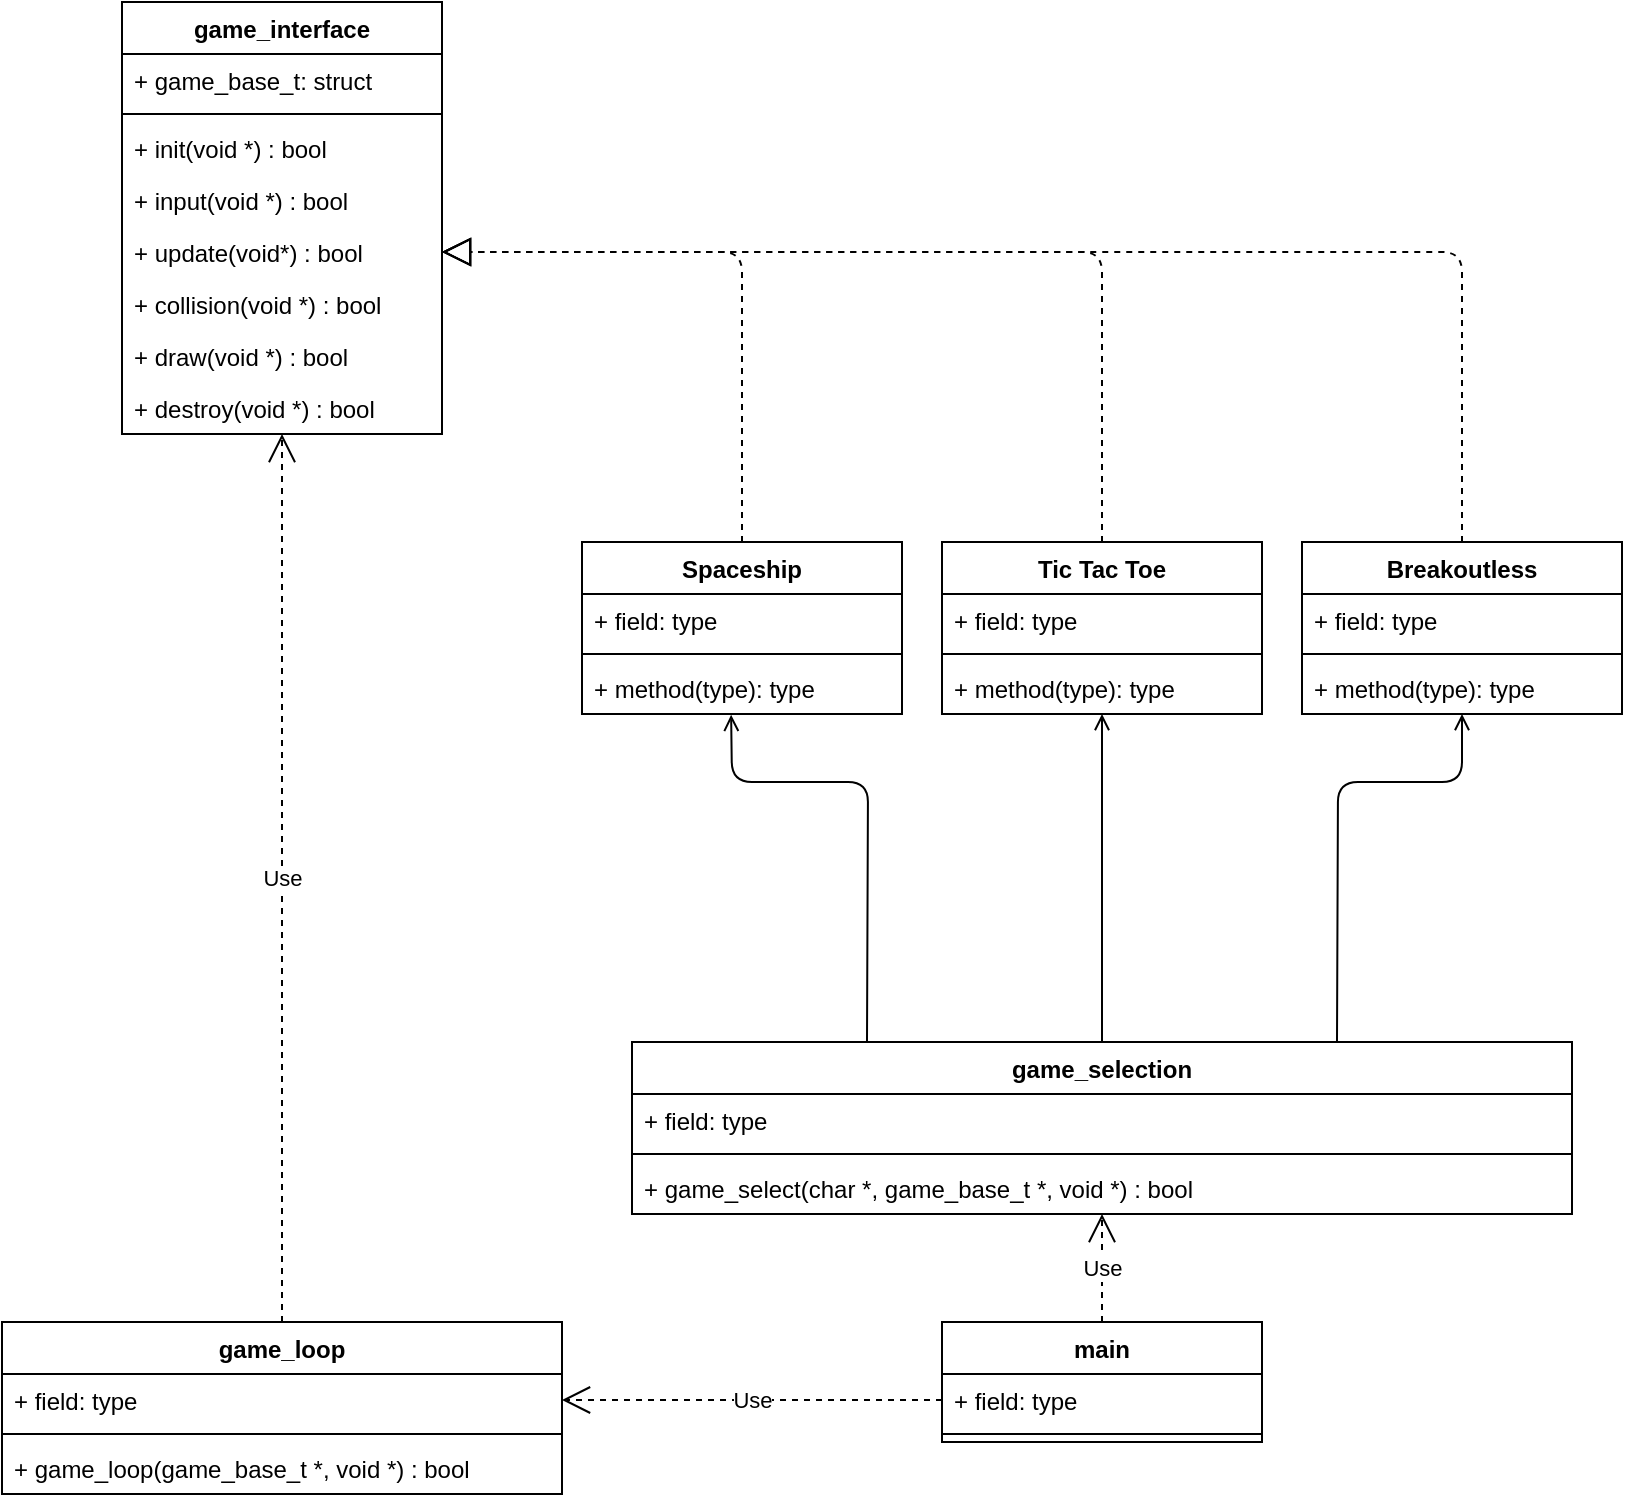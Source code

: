 <mxfile version="15.1.0" type="device"><diagram id="AWfKj4frVxGSaB0FnFAb" name="classes diagram"><mxGraphModel dx="2031" dy="1039" grid="1" gridSize="10" guides="1" tooltips="1" connect="1" arrows="1" fold="1" page="1" pageScale="1" pageWidth="1100" pageHeight="850" math="0" shadow="0"><root><mxCell id="0"/><mxCell id="1" parent="0"/><mxCell id="-Uw8bc5eGKyIhVHIQAGf-1" value="game_interface" style="swimlane;fontStyle=1;align=center;verticalAlign=top;childLayout=stackLayout;horizontal=1;startSize=26;horizontalStack=0;resizeParent=1;resizeParentMax=0;resizeLast=0;collapsible=1;marginBottom=0;" parent="1" vertex="1"><mxGeometry x="330" y="40" width="160" height="216" as="geometry"/></mxCell><mxCell id="-Uw8bc5eGKyIhVHIQAGf-2" value="+ game_base_t: struct" style="text;strokeColor=none;fillColor=none;align=left;verticalAlign=top;spacingLeft=4;spacingRight=4;overflow=hidden;rotatable=0;points=[[0,0.5],[1,0.5]];portConstraint=eastwest;" parent="-Uw8bc5eGKyIhVHIQAGf-1" vertex="1"><mxGeometry y="26" width="160" height="26" as="geometry"/></mxCell><mxCell id="-Uw8bc5eGKyIhVHIQAGf-3" value="" style="line;strokeWidth=1;fillColor=none;align=left;verticalAlign=middle;spacingTop=-1;spacingLeft=3;spacingRight=3;rotatable=0;labelPosition=right;points=[];portConstraint=eastwest;" parent="-Uw8bc5eGKyIhVHIQAGf-1" vertex="1"><mxGeometry y="52" width="160" height="8" as="geometry"/></mxCell><mxCell id="-Uw8bc5eGKyIhVHIQAGf-4" value="+ init(void *) : bool" style="text;strokeColor=none;fillColor=none;align=left;verticalAlign=top;spacingLeft=4;spacingRight=4;overflow=hidden;rotatable=0;points=[[0,0.5],[1,0.5]];portConstraint=eastwest;" parent="-Uw8bc5eGKyIhVHIQAGf-1" vertex="1"><mxGeometry y="60" width="160" height="26" as="geometry"/></mxCell><mxCell id="-Uw8bc5eGKyIhVHIQAGf-11" value="+ input(void *) : bool" style="text;strokeColor=none;fillColor=none;align=left;verticalAlign=top;spacingLeft=4;spacingRight=4;overflow=hidden;rotatable=0;points=[[0,0.5],[1,0.5]];portConstraint=eastwest;" parent="-Uw8bc5eGKyIhVHIQAGf-1" vertex="1"><mxGeometry y="86" width="160" height="26" as="geometry"/></mxCell><mxCell id="-Uw8bc5eGKyIhVHIQAGf-12" value="+ update(void*) : bool" style="text;strokeColor=none;fillColor=none;align=left;verticalAlign=top;spacingLeft=4;spacingRight=4;overflow=hidden;rotatable=0;points=[[0,0.5],[1,0.5]];portConstraint=eastwest;" parent="-Uw8bc5eGKyIhVHIQAGf-1" vertex="1"><mxGeometry y="112" width="160" height="26" as="geometry"/></mxCell><mxCell id="-Uw8bc5eGKyIhVHIQAGf-13" value="+ collision(void *) : bool" style="text;strokeColor=none;fillColor=none;align=left;verticalAlign=top;spacingLeft=4;spacingRight=4;overflow=hidden;rotatable=0;points=[[0,0.5],[1,0.5]];portConstraint=eastwest;" parent="-Uw8bc5eGKyIhVHIQAGf-1" vertex="1"><mxGeometry y="138" width="160" height="26" as="geometry"/></mxCell><mxCell id="-Uw8bc5eGKyIhVHIQAGf-10" value="+ draw(void *) : bool" style="text;strokeColor=none;fillColor=none;align=left;verticalAlign=top;spacingLeft=4;spacingRight=4;overflow=hidden;rotatable=0;points=[[0,0.5],[1,0.5]];portConstraint=eastwest;" parent="-Uw8bc5eGKyIhVHIQAGf-1" vertex="1"><mxGeometry y="164" width="160" height="26" as="geometry"/></mxCell><mxCell id="-Uw8bc5eGKyIhVHIQAGf-14" value="+ destroy(void *) : bool" style="text;strokeColor=none;fillColor=none;align=left;verticalAlign=top;spacingLeft=4;spacingRight=4;overflow=hidden;rotatable=0;points=[[0,0.5],[1,0.5]];portConstraint=eastwest;" parent="-Uw8bc5eGKyIhVHIQAGf-1" vertex="1"><mxGeometry y="190" width="160" height="26" as="geometry"/></mxCell><mxCell id="-Uw8bc5eGKyIhVHIQAGf-5" value="game_loop" style="swimlane;fontStyle=1;align=center;verticalAlign=top;childLayout=stackLayout;horizontal=1;startSize=26;horizontalStack=0;resizeParent=1;resizeParentMax=0;resizeLast=0;collapsible=1;marginBottom=0;" parent="1" vertex="1"><mxGeometry x="270" y="700" width="280" height="86" as="geometry"/></mxCell><mxCell id="-Uw8bc5eGKyIhVHIQAGf-6" value="+ field: type" style="text;strokeColor=none;fillColor=none;align=left;verticalAlign=top;spacingLeft=4;spacingRight=4;overflow=hidden;rotatable=0;points=[[0,0.5],[1,0.5]];portConstraint=eastwest;" parent="-Uw8bc5eGKyIhVHIQAGf-5" vertex="1"><mxGeometry y="26" width="280" height="26" as="geometry"/></mxCell><mxCell id="-Uw8bc5eGKyIhVHIQAGf-7" value="" style="line;strokeWidth=1;fillColor=none;align=left;verticalAlign=middle;spacingTop=-1;spacingLeft=3;spacingRight=3;rotatable=0;labelPosition=right;points=[];portConstraint=eastwest;" parent="-Uw8bc5eGKyIhVHIQAGf-5" vertex="1"><mxGeometry y="52" width="280" height="8" as="geometry"/></mxCell><mxCell id="-Uw8bc5eGKyIhVHIQAGf-8" value="+ game_loop(game_base_t *, void *) : bool" style="text;strokeColor=none;fillColor=none;align=left;verticalAlign=top;spacingLeft=4;spacingRight=4;overflow=hidden;rotatable=0;points=[[0,0.5],[1,0.5]];portConstraint=eastwest;" parent="-Uw8bc5eGKyIhVHIQAGf-5" vertex="1"><mxGeometry y="60" width="280" height="26" as="geometry"/></mxCell><mxCell id="-Uw8bc5eGKyIhVHIQAGf-19" value="Use" style="endArrow=open;endSize=12;dashed=1;html=1;entryX=1;entryY=0.5;entryDx=0;entryDy=0;exitX=0;exitY=0.5;exitDx=0;exitDy=0;" parent="1" source="-Uw8bc5eGKyIhVHIQAGf-21" target="-Uw8bc5eGKyIhVHIQAGf-6" edge="1"><mxGeometry width="160" relative="1" as="geometry"><mxPoint x="680" y="739" as="sourcePoint"/><mxPoint x="490" y="600" as="targetPoint"/></mxGeometry></mxCell><mxCell id="-Uw8bc5eGKyIhVHIQAGf-20" value="main" style="swimlane;fontStyle=1;align=center;verticalAlign=top;childLayout=stackLayout;horizontal=1;startSize=26;horizontalStack=0;resizeParent=1;resizeParentMax=0;resizeLast=0;collapsible=1;marginBottom=0;" parent="1" vertex="1"><mxGeometry x="740" y="700" width="160" height="60" as="geometry"/></mxCell><mxCell id="-Uw8bc5eGKyIhVHIQAGf-21" value="+ field: type" style="text;strokeColor=none;fillColor=none;align=left;verticalAlign=top;spacingLeft=4;spacingRight=4;overflow=hidden;rotatable=0;points=[[0,0.5],[1,0.5]];portConstraint=eastwest;" parent="-Uw8bc5eGKyIhVHIQAGf-20" vertex="1"><mxGeometry y="26" width="160" height="26" as="geometry"/></mxCell><mxCell id="-Uw8bc5eGKyIhVHIQAGf-22" value="" style="line;strokeWidth=1;fillColor=none;align=left;verticalAlign=middle;spacingTop=-1;spacingLeft=3;spacingRight=3;rotatable=0;labelPosition=right;points=[];portConstraint=eastwest;" parent="-Uw8bc5eGKyIhVHIQAGf-20" vertex="1"><mxGeometry y="52" width="160" height="8" as="geometry"/></mxCell><mxCell id="-Uw8bc5eGKyIhVHIQAGf-24" value="Spaceship" style="swimlane;fontStyle=1;align=center;verticalAlign=top;childLayout=stackLayout;horizontal=1;startSize=26;horizontalStack=0;resizeParent=1;resizeParentMax=0;resizeLast=0;collapsible=1;marginBottom=0;" parent="1" vertex="1"><mxGeometry x="560" y="310" width="160" height="86" as="geometry"/></mxCell><mxCell id="-Uw8bc5eGKyIhVHIQAGf-25" value="+ field: type" style="text;strokeColor=none;fillColor=none;align=left;verticalAlign=top;spacingLeft=4;spacingRight=4;overflow=hidden;rotatable=0;points=[[0,0.5],[1,0.5]];portConstraint=eastwest;" parent="-Uw8bc5eGKyIhVHIQAGf-24" vertex="1"><mxGeometry y="26" width="160" height="26" as="geometry"/></mxCell><mxCell id="-Uw8bc5eGKyIhVHIQAGf-26" value="" style="line;strokeWidth=1;fillColor=none;align=left;verticalAlign=middle;spacingTop=-1;spacingLeft=3;spacingRight=3;rotatable=0;labelPosition=right;points=[];portConstraint=eastwest;" parent="-Uw8bc5eGKyIhVHIQAGf-24" vertex="1"><mxGeometry y="52" width="160" height="8" as="geometry"/></mxCell><mxCell id="-Uw8bc5eGKyIhVHIQAGf-27" value="+ method(type): type" style="text;strokeColor=none;fillColor=none;align=left;verticalAlign=top;spacingLeft=4;spacingRight=4;overflow=hidden;rotatable=0;points=[[0,0.5],[1,0.5]];portConstraint=eastwest;" parent="-Uw8bc5eGKyIhVHIQAGf-24" vertex="1"><mxGeometry y="60" width="160" height="26" as="geometry"/></mxCell><mxCell id="-Uw8bc5eGKyIhVHIQAGf-29" value="Tic Tac Toe" style="swimlane;fontStyle=1;align=center;verticalAlign=top;childLayout=stackLayout;horizontal=1;startSize=26;horizontalStack=0;resizeParent=1;resizeParentMax=0;resizeLast=0;collapsible=1;marginBottom=0;" parent="1" vertex="1"><mxGeometry x="740" y="310" width="160" height="86" as="geometry"/></mxCell><mxCell id="-Uw8bc5eGKyIhVHIQAGf-30" value="+ field: type" style="text;strokeColor=none;fillColor=none;align=left;verticalAlign=top;spacingLeft=4;spacingRight=4;overflow=hidden;rotatable=0;points=[[0,0.5],[1,0.5]];portConstraint=eastwest;" parent="-Uw8bc5eGKyIhVHIQAGf-29" vertex="1"><mxGeometry y="26" width="160" height="26" as="geometry"/></mxCell><mxCell id="-Uw8bc5eGKyIhVHIQAGf-31" value="" style="line;strokeWidth=1;fillColor=none;align=left;verticalAlign=middle;spacingTop=-1;spacingLeft=3;spacingRight=3;rotatable=0;labelPosition=right;points=[];portConstraint=eastwest;" parent="-Uw8bc5eGKyIhVHIQAGf-29" vertex="1"><mxGeometry y="52" width="160" height="8" as="geometry"/></mxCell><mxCell id="-Uw8bc5eGKyIhVHIQAGf-32" value="+ method(type): type" style="text;strokeColor=none;fillColor=none;align=left;verticalAlign=top;spacingLeft=4;spacingRight=4;overflow=hidden;rotatable=0;points=[[0,0.5],[1,0.5]];portConstraint=eastwest;" parent="-Uw8bc5eGKyIhVHIQAGf-29" vertex="1"><mxGeometry y="60" width="160" height="26" as="geometry"/></mxCell><mxCell id="-Uw8bc5eGKyIhVHIQAGf-41" value="Breakoutless" style="swimlane;fontStyle=1;align=center;verticalAlign=top;childLayout=stackLayout;horizontal=1;startSize=26;horizontalStack=0;resizeParent=1;resizeParentMax=0;resizeLast=0;collapsible=1;marginBottom=0;" parent="1" vertex="1"><mxGeometry x="920" y="310" width="160" height="86" as="geometry"/></mxCell><mxCell id="-Uw8bc5eGKyIhVHIQAGf-42" value="+ field: type" style="text;strokeColor=none;fillColor=none;align=left;verticalAlign=top;spacingLeft=4;spacingRight=4;overflow=hidden;rotatable=0;points=[[0,0.5],[1,0.5]];portConstraint=eastwest;" parent="-Uw8bc5eGKyIhVHIQAGf-41" vertex="1"><mxGeometry y="26" width="160" height="26" as="geometry"/></mxCell><mxCell id="-Uw8bc5eGKyIhVHIQAGf-43" value="" style="line;strokeWidth=1;fillColor=none;align=left;verticalAlign=middle;spacingTop=-1;spacingLeft=3;spacingRight=3;rotatable=0;labelPosition=right;points=[];portConstraint=eastwest;" parent="-Uw8bc5eGKyIhVHIQAGf-41" vertex="1"><mxGeometry y="52" width="160" height="8" as="geometry"/></mxCell><mxCell id="-Uw8bc5eGKyIhVHIQAGf-44" value="+ method(type): type" style="text;strokeColor=none;fillColor=none;align=left;verticalAlign=top;spacingLeft=4;spacingRight=4;overflow=hidden;rotatable=0;points=[[0,0.5],[1,0.5]];portConstraint=eastwest;" parent="-Uw8bc5eGKyIhVHIQAGf-41" vertex="1"><mxGeometry y="60" width="160" height="26" as="geometry"/></mxCell><mxCell id="-Uw8bc5eGKyIhVHIQAGf-46" value="" style="endArrow=none;endFill=0;endSize=24;html=1;exitX=0.466;exitY=1.015;exitDx=0;exitDy=0;exitPerimeter=0;entryX=0.25;entryY=0;entryDx=0;entryDy=0;startArrow=open;startFill=0;" parent="1" source="-Uw8bc5eGKyIhVHIQAGf-27" target="-Uw8bc5eGKyIhVHIQAGf-52" edge="1"><mxGeometry width="160" relative="1" as="geometry"><mxPoint x="620" y="440" as="sourcePoint"/><mxPoint x="780" y="570" as="targetPoint"/><Array as="points"><mxPoint x="635" y="430"/><mxPoint x="703" y="430"/></Array></mxGeometry></mxCell><mxCell id="-Uw8bc5eGKyIhVHIQAGf-47" value="" style="endArrow=none;endFill=0;endSize=24;html=1;entryX=0.5;entryY=0;entryDx=0;entryDy=0;startArrow=open;startFill=0;" parent="1" source="-Uw8bc5eGKyIhVHIQAGf-32" target="-Uw8bc5eGKyIhVHIQAGf-52" edge="1"><mxGeometry width="160" relative="1" as="geometry"><mxPoint x="770" y="450" as="sourcePoint"/><mxPoint x="820" y="540" as="targetPoint"/></mxGeometry></mxCell><mxCell id="-Uw8bc5eGKyIhVHIQAGf-48" value="" style="endArrow=none;endFill=0;endSize=24;html=1;exitX=0.5;exitY=1;exitDx=0;exitDy=0;entryX=0.75;entryY=0;entryDx=0;entryDy=0;startArrow=open;startFill=0;" parent="1" source="-Uw8bc5eGKyIhVHIQAGf-41" target="-Uw8bc5eGKyIhVHIQAGf-52" edge="1"><mxGeometry width="160" relative="1" as="geometry"><mxPoint x="780" y="460" as="sourcePoint"/><mxPoint x="860" y="540" as="targetPoint"/><Array as="points"><mxPoint x="1000" y="430"/><mxPoint x="938" y="430"/></Array></mxGeometry></mxCell><mxCell id="-Uw8bc5eGKyIhVHIQAGf-49" value="" style="endArrow=block;dashed=1;endFill=0;endSize=12;html=1;exitX=0.5;exitY=0;exitDx=0;exitDy=0;entryX=1;entryY=0.5;entryDx=0;entryDy=0;" parent="1" source="-Uw8bc5eGKyIhVHIQAGf-24" target="-Uw8bc5eGKyIhVHIQAGf-12" edge="1"><mxGeometry width="160" relative="1" as="geometry"><mxPoint x="620" y="384" as="sourcePoint"/><mxPoint x="620" y="160" as="targetPoint"/><Array as="points"><mxPoint x="640" y="165"/></Array></mxGeometry></mxCell><mxCell id="-Uw8bc5eGKyIhVHIQAGf-50" value="" style="endArrow=block;dashed=1;endFill=0;endSize=12;html=1;exitX=0.5;exitY=0;exitDx=0;exitDy=0;entryX=1;entryY=0.5;entryDx=0;entryDy=0;" parent="1" source="-Uw8bc5eGKyIhVHIQAGf-29" target="-Uw8bc5eGKyIhVHIQAGf-12" edge="1"><mxGeometry width="160" relative="1" as="geometry"><mxPoint x="830" y="396" as="sourcePoint"/><mxPoint x="830" y="172" as="targetPoint"/><Array as="points"><mxPoint x="820" y="165"/></Array></mxGeometry></mxCell><mxCell id="-Uw8bc5eGKyIhVHIQAGf-51" value="" style="endArrow=block;dashed=1;endFill=0;endSize=12;html=1;exitX=0.5;exitY=0;exitDx=0;exitDy=0;entryX=1;entryY=0.5;entryDx=0;entryDy=0;" parent="1" source="-Uw8bc5eGKyIhVHIQAGf-41" target="-Uw8bc5eGKyIhVHIQAGf-12" edge="1"><mxGeometry width="160" relative="1" as="geometry"><mxPoint x="880" y="364" as="sourcePoint"/><mxPoint x="880" y="140" as="targetPoint"/><Array as="points"><mxPoint x="1000" y="165"/></Array></mxGeometry></mxCell><mxCell id="-Uw8bc5eGKyIhVHIQAGf-52" value="game_selection" style="swimlane;fontStyle=1;align=center;verticalAlign=top;childLayout=stackLayout;horizontal=1;startSize=26;horizontalStack=0;resizeParent=1;resizeParentMax=0;resizeLast=0;collapsible=1;marginBottom=0;" parent="1" vertex="1"><mxGeometry x="585" y="560" width="470" height="86" as="geometry"/></mxCell><mxCell id="-Uw8bc5eGKyIhVHIQAGf-53" value="+ field: type" style="text;strokeColor=none;fillColor=none;align=left;verticalAlign=top;spacingLeft=4;spacingRight=4;overflow=hidden;rotatable=0;points=[[0,0.5],[1,0.5]];portConstraint=eastwest;" parent="-Uw8bc5eGKyIhVHIQAGf-52" vertex="1"><mxGeometry y="26" width="470" height="26" as="geometry"/></mxCell><mxCell id="-Uw8bc5eGKyIhVHIQAGf-54" value="" style="line;strokeWidth=1;fillColor=none;align=left;verticalAlign=middle;spacingTop=-1;spacingLeft=3;spacingRight=3;rotatable=0;labelPosition=right;points=[];portConstraint=eastwest;" parent="-Uw8bc5eGKyIhVHIQAGf-52" vertex="1"><mxGeometry y="52" width="470" height="8" as="geometry"/></mxCell><mxCell id="-Uw8bc5eGKyIhVHIQAGf-55" value="+ game_select(char *, game_base_t *, void *) : bool" style="text;strokeColor=none;fillColor=none;align=left;verticalAlign=top;spacingLeft=4;spacingRight=4;overflow=hidden;rotatable=0;points=[[0,0.5],[1,0.5]];portConstraint=eastwest;" parent="-Uw8bc5eGKyIhVHIQAGf-52" vertex="1"><mxGeometry y="60" width="470" height="26" as="geometry"/></mxCell><mxCell id="-Uw8bc5eGKyIhVHIQAGf-56" value="Use" style="endArrow=open;endSize=12;dashed=1;html=1;exitX=0.5;exitY=0;exitDx=0;exitDy=0;" parent="1" source="-Uw8bc5eGKyIhVHIQAGf-20" target="-Uw8bc5eGKyIhVHIQAGf-55" edge="1"><mxGeometry width="160" relative="1" as="geometry"><mxPoint x="900" y="680" as="sourcePoint"/><mxPoint x="1060" y="680" as="targetPoint"/></mxGeometry></mxCell><mxCell id="s8DvvYRA9BwCIvyH7rc8-1" value="Use" style="endArrow=open;endSize=12;dashed=1;html=1;" edge="1" parent="1" source="-Uw8bc5eGKyIhVHIQAGf-5" target="-Uw8bc5eGKyIhVHIQAGf-14"><mxGeometry width="160" relative="1" as="geometry"><mxPoint x="330" y="550" as="sourcePoint"/><mxPoint x="490" y="550" as="targetPoint"/></mxGeometry></mxCell></root></mxGraphModel></diagram></mxfile>